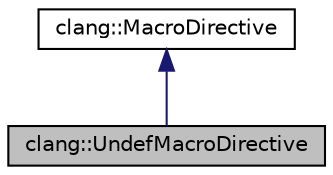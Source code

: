 digraph "clang::UndefMacroDirective"
{
 // LATEX_PDF_SIZE
  bgcolor="transparent";
  edge [fontname="Helvetica",fontsize="10",labelfontname="Helvetica",labelfontsize="10"];
  node [fontname="Helvetica",fontsize="10",shape=record];
  Node1 [label="clang::UndefMacroDirective",height=0.2,width=0.4,color="black", fillcolor="grey75", style="filled", fontcolor="black",tooltip="A directive for an undefined macro."];
  Node2 -> Node1 [dir="back",color="midnightblue",fontsize="10",style="solid",fontname="Helvetica"];
  Node2 [label="clang::MacroDirective",height=0.2,width=0.4,color="black",URL="$classclang_1_1MacroDirective.html",tooltip="Encapsulates changes to the \"macros namespace\" (the location where the macro name became active,..."];
}
